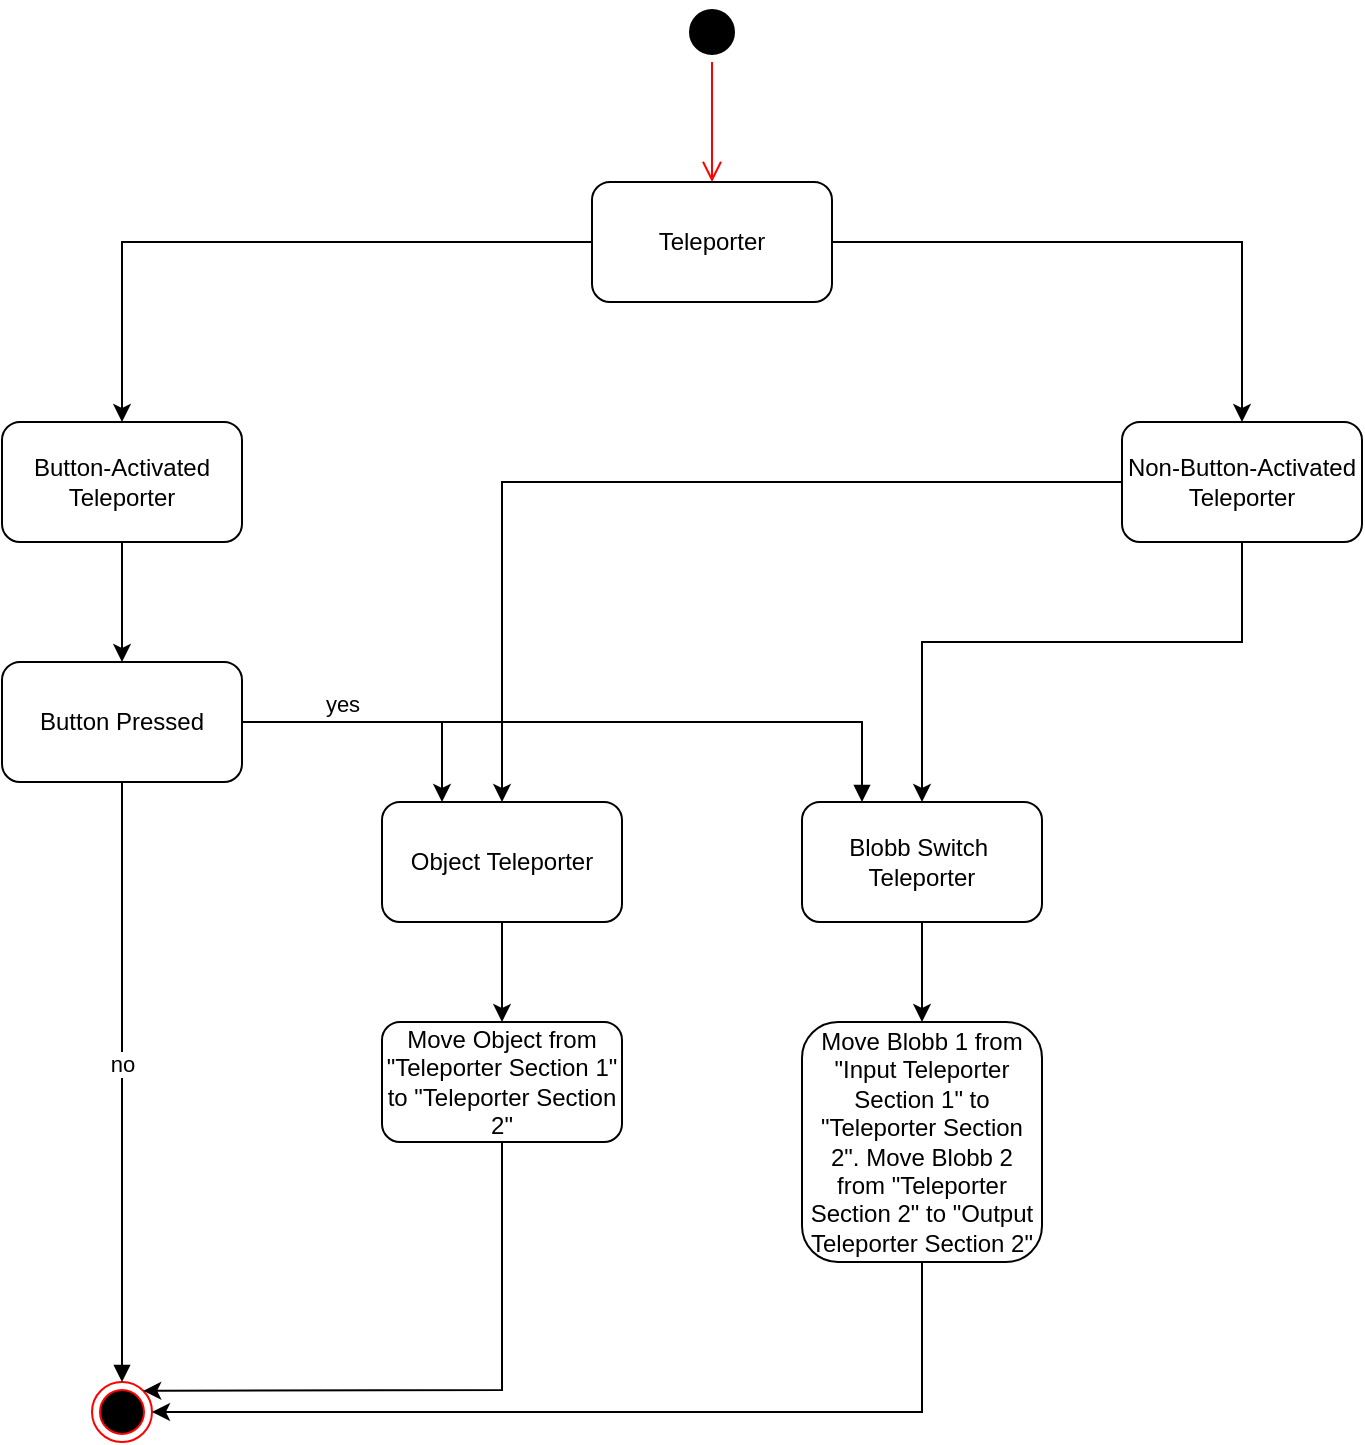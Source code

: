 <mxfile version="24.7.1" type="device">
  <diagram name="Page-1" id="7688Ud7QLbYBPLZzsG-g">
    <mxGraphModel dx="1430" dy="778" grid="1" gridSize="10" guides="1" tooltips="1" connect="1" arrows="1" fold="1" page="1" pageScale="1" pageWidth="850" pageHeight="1100" math="0" shadow="0">
      <root>
        <mxCell id="0" />
        <mxCell id="1" parent="0" />
        <mxCell id="gq-s49_yooijBYN5JD6I-1" value="" style="ellipse;html=1;shape=startState;fillColor=#000000;strokeColor=#000000;" vertex="1" parent="1">
          <mxGeometry x="430" y="40" width="30" height="30" as="geometry" />
        </mxCell>
        <mxCell id="gq-s49_yooijBYN5JD6I-2" value="" style="edgeStyle=orthogonalEdgeStyle;html=1;verticalAlign=bottom;endArrow=open;endSize=8;strokeColor=#ff0000;rounded=0;" edge="1" source="gq-s49_yooijBYN5JD6I-1" parent="1">
          <mxGeometry relative="1" as="geometry">
            <mxPoint x="445" y="130" as="targetPoint" />
          </mxGeometry>
        </mxCell>
        <mxCell id="gq-s49_yooijBYN5JD6I-3" value="Teleporter" style="rounded=1;whiteSpace=wrap;html=1;" vertex="1" parent="1">
          <mxGeometry x="385" y="130" width="120" height="60" as="geometry" />
        </mxCell>
        <mxCell id="gq-s49_yooijBYN5JD6I-4" value="Button Pressed" style="rounded=1;whiteSpace=wrap;html=1;" vertex="1" parent="1">
          <mxGeometry x="90" y="370" width="120" height="60" as="geometry" />
        </mxCell>
        <mxCell id="gq-s49_yooijBYN5JD6I-5" value="Button-Activated Teleporter" style="rounded=1;whiteSpace=wrap;html=1;" vertex="1" parent="1">
          <mxGeometry x="90" y="250" width="120" height="60" as="geometry" />
        </mxCell>
        <mxCell id="gq-s49_yooijBYN5JD6I-6" value="&lt;div&gt;Non-Button-Activated&lt;/div&gt;&lt;div&gt;Teleporter&lt;br&gt;&lt;/div&gt;" style="rounded=1;whiteSpace=wrap;html=1;" vertex="1" parent="1">
          <mxGeometry x="650" y="250" width="120" height="60" as="geometry" />
        </mxCell>
        <mxCell id="gq-s49_yooijBYN5JD6I-7" value="" style="endArrow=classic;html=1;rounded=0;exitX=0;exitY=0.5;exitDx=0;exitDy=0;entryX=0.5;entryY=0;entryDx=0;entryDy=0;" edge="1" parent="1" source="gq-s49_yooijBYN5JD6I-3" target="gq-s49_yooijBYN5JD6I-5">
          <mxGeometry width="50" height="50" relative="1" as="geometry">
            <mxPoint x="400" y="430" as="sourcePoint" />
            <mxPoint x="450" y="380" as="targetPoint" />
            <Array as="points">
              <mxPoint x="150" y="160" />
            </Array>
          </mxGeometry>
        </mxCell>
        <mxCell id="gq-s49_yooijBYN5JD6I-8" value="" style="endArrow=classic;html=1;rounded=0;exitX=1;exitY=0.5;exitDx=0;exitDy=0;entryX=0.5;entryY=0;entryDx=0;entryDy=0;" edge="1" parent="1" source="gq-s49_yooijBYN5JD6I-3" target="gq-s49_yooijBYN5JD6I-6">
          <mxGeometry width="50" height="50" relative="1" as="geometry">
            <mxPoint x="400" y="430" as="sourcePoint" />
            <mxPoint x="450" y="380" as="targetPoint" />
            <Array as="points">
              <mxPoint x="710" y="160" />
            </Array>
          </mxGeometry>
        </mxCell>
        <mxCell id="gq-s49_yooijBYN5JD6I-10" value="" style="endArrow=classic;html=1;rounded=0;exitX=0.5;exitY=1;exitDx=0;exitDy=0;entryX=0.5;entryY=0;entryDx=0;entryDy=0;" edge="1" parent="1" source="gq-s49_yooijBYN5JD6I-5">
          <mxGeometry width="50" height="50" relative="1" as="geometry">
            <mxPoint x="400" y="430" as="sourcePoint" />
            <mxPoint x="150" y="370" as="targetPoint" />
          </mxGeometry>
        </mxCell>
        <mxCell id="gq-s49_yooijBYN5JD6I-14" value="Object Teleporter" style="rounded=1;whiteSpace=wrap;html=1;" vertex="1" parent="1">
          <mxGeometry x="280" y="440" width="120" height="60" as="geometry" />
        </mxCell>
        <mxCell id="gq-s49_yooijBYN5JD6I-15" value="&lt;div&gt;Blobb Switch&amp;nbsp;&lt;/div&gt;&lt;div&gt;Teleporter&lt;/div&gt;" style="rounded=1;whiteSpace=wrap;html=1;" vertex="1" parent="1">
          <mxGeometry x="490" y="440" width="120" height="60" as="geometry" />
        </mxCell>
        <mxCell id="gq-s49_yooijBYN5JD6I-17" value="" style="endArrow=classic;html=1;rounded=0;exitX=0.5;exitY=1;exitDx=0;exitDy=0;" edge="1" parent="1" source="gq-s49_yooijBYN5JD6I-6">
          <mxGeometry width="50" height="50" relative="1" as="geometry">
            <mxPoint x="400" y="590" as="sourcePoint" />
            <mxPoint x="550" y="440" as="targetPoint" />
            <Array as="points">
              <mxPoint x="710" y="360" />
              <mxPoint x="550" y="360" />
            </Array>
          </mxGeometry>
        </mxCell>
        <mxCell id="gq-s49_yooijBYN5JD6I-18" value="" style="endArrow=classic;html=1;rounded=0;exitX=0;exitY=0.5;exitDx=0;exitDy=0;entryX=0.5;entryY=0;entryDx=0;entryDy=0;" edge="1" parent="1" source="gq-s49_yooijBYN5JD6I-6" target="gq-s49_yooijBYN5JD6I-14">
          <mxGeometry width="50" height="50" relative="1" as="geometry">
            <mxPoint x="400" y="590" as="sourcePoint" />
            <mxPoint x="450" y="540" as="targetPoint" />
            <Array as="points">
              <mxPoint x="340" y="280" />
            </Array>
          </mxGeometry>
        </mxCell>
        <mxCell id="gq-s49_yooijBYN5JD6I-19" value="yes" style="html=1;verticalAlign=bottom;endArrow=block;curved=0;rounded=0;exitX=1;exitY=0.5;exitDx=0;exitDy=0;entryX=0.25;entryY=0;entryDx=0;entryDy=0;" edge="1" parent="1" source="gq-s49_yooijBYN5JD6I-4" target="gq-s49_yooijBYN5JD6I-15">
          <mxGeometry x="-0.714" width="80" relative="1" as="geometry">
            <mxPoint x="380" y="560" as="sourcePoint" />
            <mxPoint x="510" y="400" as="targetPoint" />
            <Array as="points">
              <mxPoint x="520" y="400" />
            </Array>
            <mxPoint as="offset" />
          </mxGeometry>
        </mxCell>
        <mxCell id="gq-s49_yooijBYN5JD6I-20" value="" style="endArrow=classic;html=1;rounded=0;entryX=0.25;entryY=0;entryDx=0;entryDy=0;" edge="1" parent="1" target="gq-s49_yooijBYN5JD6I-14">
          <mxGeometry width="50" height="50" relative="1" as="geometry">
            <mxPoint x="310" y="400" as="sourcePoint" />
            <mxPoint x="450" y="540" as="targetPoint" />
          </mxGeometry>
        </mxCell>
        <mxCell id="gq-s49_yooijBYN5JD6I-21" value="" style="ellipse;html=1;shape=endState;fillColor=#000000;strokeColor=#ff0000;" vertex="1" parent="1">
          <mxGeometry x="135" y="730" width="30" height="30" as="geometry" />
        </mxCell>
        <mxCell id="gq-s49_yooijBYN5JD6I-22" value="no" style="html=1;verticalAlign=bottom;endArrow=block;curved=0;rounded=0;exitX=0.5;exitY=1;exitDx=0;exitDy=0;entryX=0.5;entryY=0;entryDx=0;entryDy=0;" edge="1" parent="1" source="gq-s49_yooijBYN5JD6I-4" target="gq-s49_yooijBYN5JD6I-21">
          <mxGeometry width="80" relative="1" as="geometry">
            <mxPoint x="380" y="510" as="sourcePoint" />
            <mxPoint x="460" y="510" as="targetPoint" />
          </mxGeometry>
        </mxCell>
        <mxCell id="gq-s49_yooijBYN5JD6I-32" value="Move Object from &quot;Teleporter Section 1&quot; to &quot;Teleporter Section 2&quot;" style="rounded=1;whiteSpace=wrap;html=1;" vertex="1" parent="1">
          <mxGeometry x="280" y="550" width="120" height="60" as="geometry" />
        </mxCell>
        <mxCell id="gq-s49_yooijBYN5JD6I-33" value="Move Blobb 1 from &quot;Input Teleporter Section 1&quot; to &quot;Teleporter Section 2&quot;. Move Blobb 2 from &quot;Teleporter Section 2&quot; to &quot;Output Teleporter Section 2&quot;" style="rounded=1;whiteSpace=wrap;html=1;" vertex="1" parent="1">
          <mxGeometry x="490" y="550" width="120" height="120" as="geometry" />
        </mxCell>
        <mxCell id="gq-s49_yooijBYN5JD6I-36" value="" style="endArrow=classic;html=1;rounded=0;exitX=0.5;exitY=1;exitDx=0;exitDy=0;" edge="1" parent="1" source="gq-s49_yooijBYN5JD6I-14" target="gq-s49_yooijBYN5JD6I-32">
          <mxGeometry width="50" height="50" relative="1" as="geometry">
            <mxPoint x="420" y="530" as="sourcePoint" />
            <mxPoint x="470" y="480" as="targetPoint" />
          </mxGeometry>
        </mxCell>
        <mxCell id="gq-s49_yooijBYN5JD6I-38" value="" style="endArrow=classic;html=1;rounded=0;exitX=0.5;exitY=1;exitDx=0;exitDy=0;entryX=0.5;entryY=0;entryDx=0;entryDy=0;" edge="1" parent="1" source="gq-s49_yooijBYN5JD6I-15" target="gq-s49_yooijBYN5JD6I-33">
          <mxGeometry width="50" height="50" relative="1" as="geometry">
            <mxPoint x="420" y="530" as="sourcePoint" />
            <mxPoint x="470" y="480" as="targetPoint" />
          </mxGeometry>
        </mxCell>
        <mxCell id="gq-s49_yooijBYN5JD6I-39" value="" style="endArrow=classic;html=1;rounded=0;exitX=0.5;exitY=1;exitDx=0;exitDy=0;entryX=1;entryY=0;entryDx=0;entryDy=0;" edge="1" parent="1" source="gq-s49_yooijBYN5JD6I-32" target="gq-s49_yooijBYN5JD6I-21">
          <mxGeometry width="50" height="50" relative="1" as="geometry">
            <mxPoint x="420" y="530" as="sourcePoint" />
            <mxPoint x="470" y="480" as="targetPoint" />
            <Array as="points">
              <mxPoint x="340" y="734" />
            </Array>
          </mxGeometry>
        </mxCell>
        <mxCell id="gq-s49_yooijBYN5JD6I-40" value="" style="endArrow=classic;html=1;rounded=0;exitX=0.5;exitY=1;exitDx=0;exitDy=0;entryX=1;entryY=0.5;entryDx=0;entryDy=0;" edge="1" parent="1" source="gq-s49_yooijBYN5JD6I-33" target="gq-s49_yooijBYN5JD6I-21">
          <mxGeometry width="50" height="50" relative="1" as="geometry">
            <mxPoint x="420" y="530" as="sourcePoint" />
            <mxPoint x="470" y="480" as="targetPoint" />
            <Array as="points">
              <mxPoint x="550" y="745" />
            </Array>
          </mxGeometry>
        </mxCell>
      </root>
    </mxGraphModel>
  </diagram>
</mxfile>
